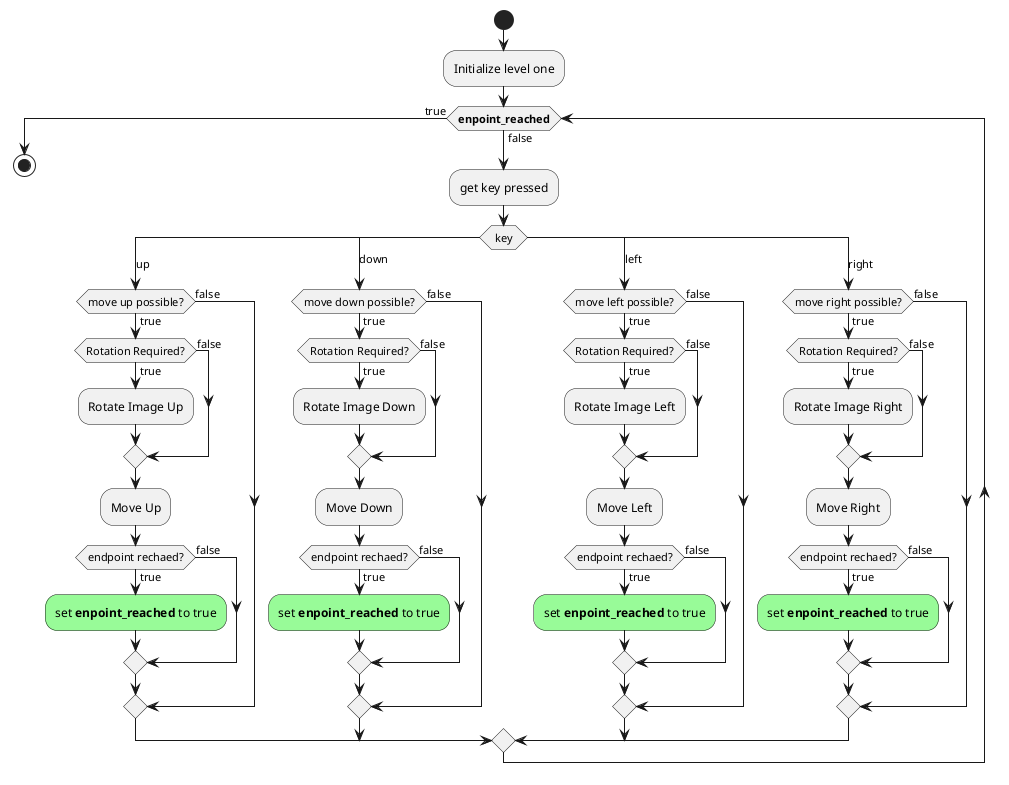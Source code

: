 @startuml Rover Activity Diagram for rover movement

start
:Initialize level one;
while (**enpoint_reached**) is (false)
    :get key pressed;
    
    switch (key)
    case (up)
        if (move up possible?) then (true)
            if (Rotation Required?) then (true)
                :Rotate Image Up;
            else (false)
            endif
            :Move Up;
            if (endpoint rechaed?) then (true)
                #PaleGreen:set **enpoint_reached** to true;
            else (false)
            endif
        else (false)
        endif
    case (down)
        if (move down possible?) then (true)
            if (Rotation Required?) then (true)
                :Rotate Image Down;
            else (false)
            endif
            :Move Down;
            if (endpoint rechaed?) then (true)
                #PaleGreen:set **enpoint_reached** to true;
            else (false)
            endif
        else (false)
        endif
    case (left)
        if (move left possible?) then (true)
            if (Rotation Required?) then (true)
                :Rotate Image Left;
            else (false)
            endif
            :Move Left;
            if (endpoint rechaed?) then (true)
                #PaleGreen:set **enpoint_reached** to true;
            else (false)
            endif
        else (false)
        endif
    case (right)
        if (move right possible?) then (true)
            if (Rotation Required?) then (true)
                :Rotate Image Right;
            else (false)
            endif
            :Move Right;
            if (endpoint rechaed?) then (true)
                #PaleGreen:set **enpoint_reached** to true;
            else (false)
            endif
        else (false)
        endif
    endswitch


endwhile (true)
stop

@enduml

// "[is min. 1 egg in fridge?]"
